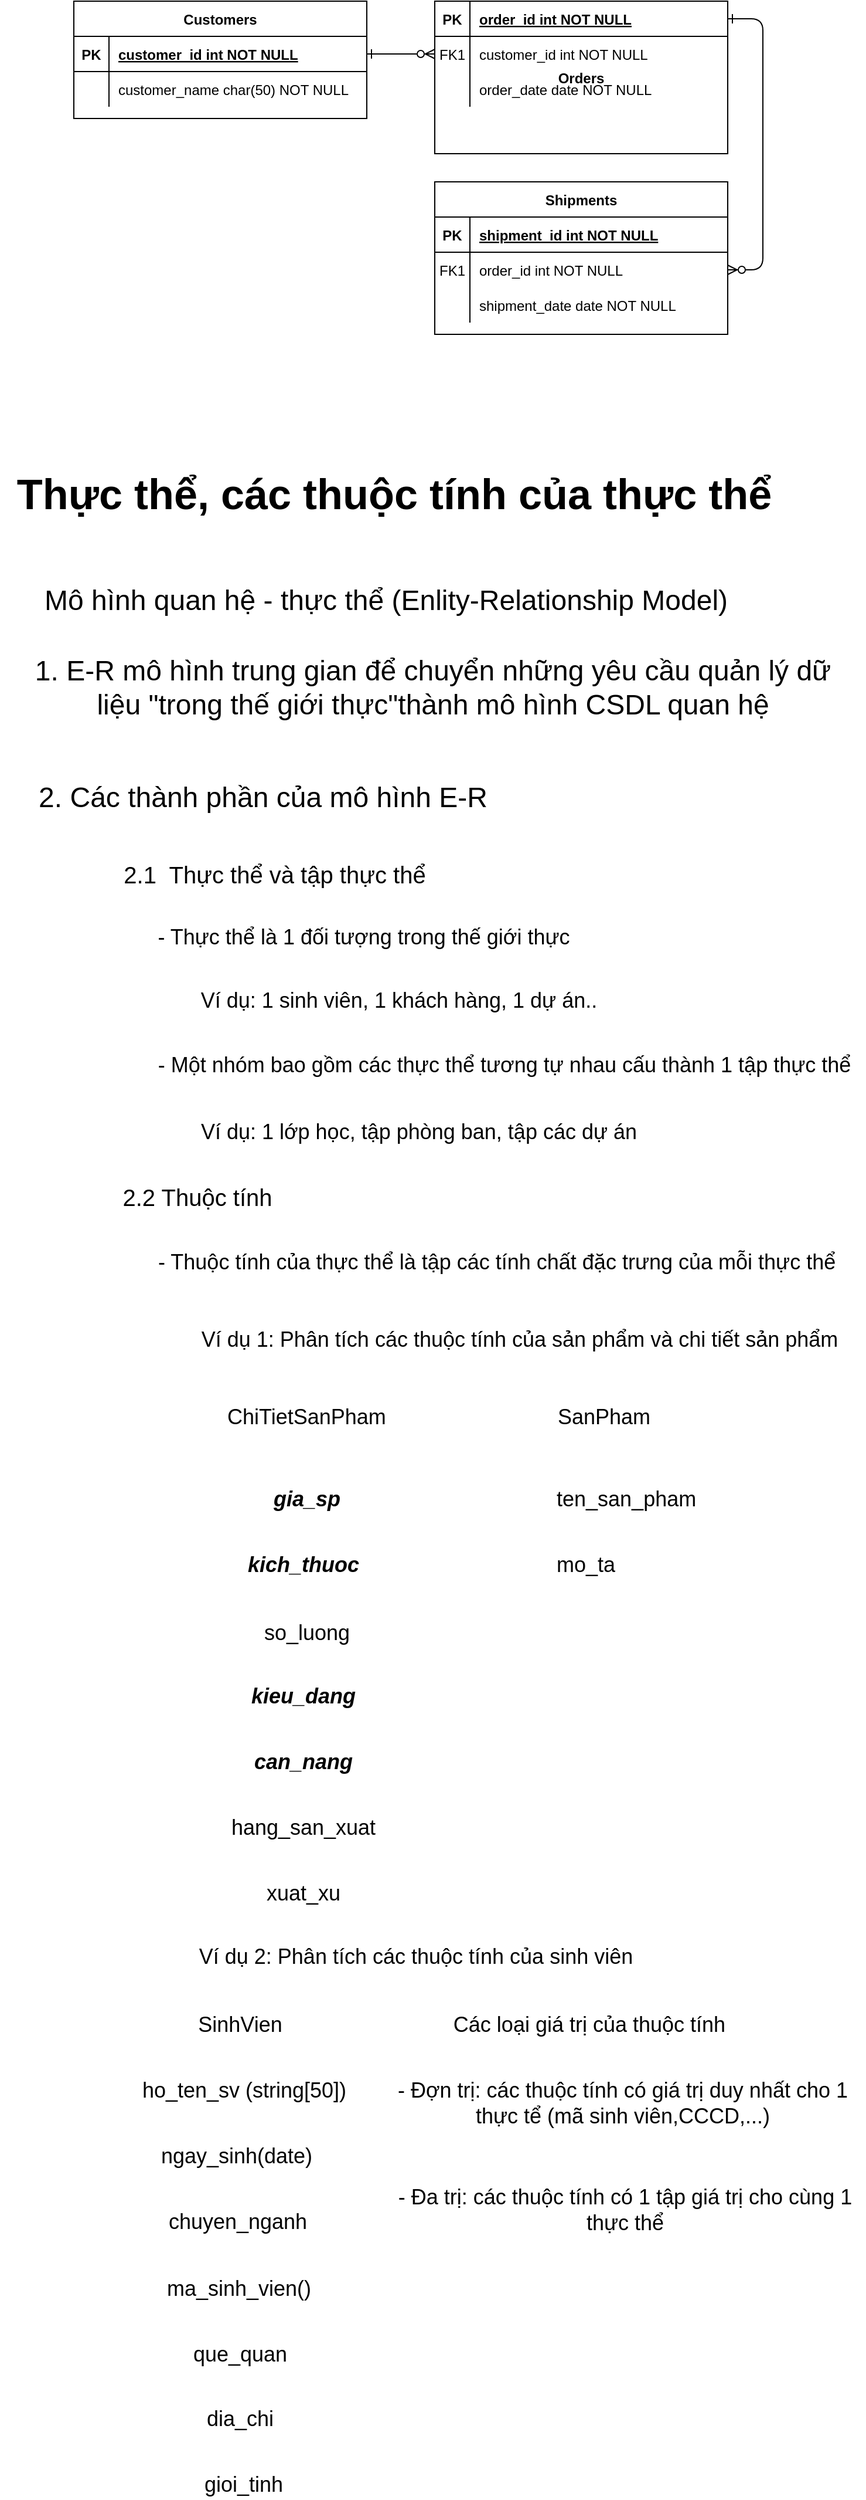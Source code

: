 <mxfile pages="4">
    <diagram id="-i0a1G3uP3xIRk7ZEchg" name="Buổi 1">
        <mxGraphModel dx="635" dy="717" grid="1" gridSize="10" guides="1" tooltips="1" connect="1" arrows="1" fold="1" page="1" pageScale="1" pageWidth="850" pageHeight="1100" math="0" shadow="0">
            <root>
                <mxCell id="0"/>
                <mxCell id="1" parent="0"/>
                <mxCell id="2" value="" style="edgeStyle=entityRelationEdgeStyle;endArrow=ERzeroToMany;startArrow=ERone;endFill=1;startFill=0;" parent="1" source="15" target="26" edge="1">
                    <mxGeometry width="100" height="100" relative="1" as="geometry">
                        <mxPoint x="340" y="720" as="sourcePoint"/>
                        <mxPoint x="440" y="620" as="targetPoint"/>
                    </mxGeometry>
                </mxCell>
                <mxCell id="3" value="" style="edgeStyle=entityRelationEdgeStyle;endArrow=ERzeroToMany;startArrow=ERone;endFill=1;startFill=0;" parent="1" source="23" target="8" edge="1">
                    <mxGeometry width="100" height="100" relative="1" as="geometry">
                        <mxPoint x="400" y="180" as="sourcePoint"/>
                        <mxPoint x="460" y="205" as="targetPoint"/>
                    </mxGeometry>
                </mxCell>
                <mxCell id="4" value="Shipments" style="shape=table;startSize=30;container=1;collapsible=1;childLayout=tableLayout;fixedRows=1;rowLines=0;fontStyle=1;align=center;resizeLast=1;" parent="1" vertex="1">
                    <mxGeometry x="406" y="154" width="250" height="130" as="geometry"/>
                </mxCell>
                <mxCell id="5" value="" style="shape=partialRectangle;collapsible=0;dropTarget=0;pointerEvents=0;fillColor=none;points=[[0,0.5],[1,0.5]];portConstraint=eastwest;top=0;left=0;right=0;bottom=1;" parent="4" vertex="1">
                    <mxGeometry y="30" width="250" height="30" as="geometry"/>
                </mxCell>
                <mxCell id="6" value="PK" style="shape=partialRectangle;overflow=hidden;connectable=0;fillColor=none;top=0;left=0;bottom=0;right=0;fontStyle=1;" parent="5" vertex="1">
                    <mxGeometry width="30" height="30" as="geometry">
                        <mxRectangle width="30" height="30" as="alternateBounds"/>
                    </mxGeometry>
                </mxCell>
                <mxCell id="7" value="shipment_id int NOT NULL " style="shape=partialRectangle;overflow=hidden;connectable=0;fillColor=none;top=0;left=0;bottom=0;right=0;align=left;spacingLeft=6;fontStyle=5;" parent="5" vertex="1">
                    <mxGeometry x="30" width="220" height="30" as="geometry">
                        <mxRectangle width="220" height="30" as="alternateBounds"/>
                    </mxGeometry>
                </mxCell>
                <mxCell id="8" value="" style="shape=partialRectangle;collapsible=0;dropTarget=0;pointerEvents=0;fillColor=none;points=[[0,0.5],[1,0.5]];portConstraint=eastwest;top=0;left=0;right=0;bottom=0;" parent="4" vertex="1">
                    <mxGeometry y="60" width="250" height="30" as="geometry"/>
                </mxCell>
                <mxCell id="9" value="FK1" style="shape=partialRectangle;overflow=hidden;connectable=0;fillColor=none;top=0;left=0;bottom=0;right=0;" parent="8" vertex="1">
                    <mxGeometry width="30" height="30" as="geometry">
                        <mxRectangle width="30" height="30" as="alternateBounds"/>
                    </mxGeometry>
                </mxCell>
                <mxCell id="10" value="order_id int NOT NULL" style="shape=partialRectangle;overflow=hidden;connectable=0;fillColor=none;top=0;left=0;bottom=0;right=0;align=left;spacingLeft=6;" parent="8" vertex="1">
                    <mxGeometry x="30" width="220" height="30" as="geometry">
                        <mxRectangle width="220" height="30" as="alternateBounds"/>
                    </mxGeometry>
                </mxCell>
                <mxCell id="11" value="" style="shape=partialRectangle;collapsible=0;dropTarget=0;pointerEvents=0;fillColor=none;points=[[0,0.5],[1,0.5]];portConstraint=eastwest;top=0;left=0;right=0;bottom=0;" parent="4" vertex="1">
                    <mxGeometry y="90" width="250" height="30" as="geometry"/>
                </mxCell>
                <mxCell id="12" value="" style="shape=partialRectangle;overflow=hidden;connectable=0;fillColor=none;top=0;left=0;bottom=0;right=0;" parent="11" vertex="1">
                    <mxGeometry width="30" height="30" as="geometry">
                        <mxRectangle width="30" height="30" as="alternateBounds"/>
                    </mxGeometry>
                </mxCell>
                <mxCell id="13" value="shipment_date date NOT NULL" style="shape=partialRectangle;overflow=hidden;connectable=0;fillColor=none;top=0;left=0;bottom=0;right=0;align=left;spacingLeft=6;" parent="11" vertex="1">
                    <mxGeometry x="30" width="220" height="30" as="geometry">
                        <mxRectangle width="220" height="30" as="alternateBounds"/>
                    </mxGeometry>
                </mxCell>
                <mxCell id="14" value="Customers" style="shape=table;startSize=30;container=1;collapsible=1;childLayout=tableLayout;fixedRows=1;rowLines=0;fontStyle=1;align=center;resizeLast=1;" parent="1" vertex="1">
                    <mxGeometry x="98" width="250" height="100" as="geometry"/>
                </mxCell>
                <mxCell id="15" value="" style="shape=partialRectangle;collapsible=0;dropTarget=0;pointerEvents=0;fillColor=none;points=[[0,0.5],[1,0.5]];portConstraint=eastwest;top=0;left=0;right=0;bottom=1;" parent="14" vertex="1">
                    <mxGeometry y="30" width="250" height="30" as="geometry"/>
                </mxCell>
                <mxCell id="16" value="PK" style="shape=partialRectangle;overflow=hidden;connectable=0;fillColor=none;top=0;left=0;bottom=0;right=0;fontStyle=1;" parent="15" vertex="1">
                    <mxGeometry width="30" height="30" as="geometry">
                        <mxRectangle width="30" height="30" as="alternateBounds"/>
                    </mxGeometry>
                </mxCell>
                <mxCell id="17" value="customer_id int NOT NULL " style="shape=partialRectangle;overflow=hidden;connectable=0;fillColor=none;top=0;left=0;bottom=0;right=0;align=left;spacingLeft=6;fontStyle=5;" parent="15" vertex="1">
                    <mxGeometry x="30" width="220" height="30" as="geometry">
                        <mxRectangle width="220" height="30" as="alternateBounds"/>
                    </mxGeometry>
                </mxCell>
                <mxCell id="18" value="" style="shape=partialRectangle;collapsible=0;dropTarget=0;pointerEvents=0;fillColor=none;points=[[0,0.5],[1,0.5]];portConstraint=eastwest;top=0;left=0;right=0;bottom=0;" parent="14" vertex="1">
                    <mxGeometry y="60" width="250" height="30" as="geometry"/>
                </mxCell>
                <mxCell id="19" value="" style="shape=partialRectangle;overflow=hidden;connectable=0;fillColor=none;top=0;left=0;bottom=0;right=0;" parent="18" vertex="1">
                    <mxGeometry width="30" height="30" as="geometry">
                        <mxRectangle width="30" height="30" as="alternateBounds"/>
                    </mxGeometry>
                </mxCell>
                <mxCell id="20" value="customer_name char(50) NOT NULL" style="shape=partialRectangle;overflow=hidden;connectable=0;fillColor=none;top=0;left=0;bottom=0;right=0;align=left;spacingLeft=6;" parent="18" vertex="1">
                    <mxGeometry x="30" width="220" height="30" as="geometry">
                        <mxRectangle width="220" height="30" as="alternateBounds"/>
                    </mxGeometry>
                </mxCell>
                <mxCell id="21" value="&lt;font style=&quot;font-size: 36px;&quot;&gt;&lt;b&gt;Thực thể, các thuộc tính của thực thể&lt;/b&gt;&lt;/font&gt;" style="text;html=1;align=center;verticalAlign=middle;resizable=0;points=[];autosize=1;strokeColor=none;fillColor=none;" parent="1" vertex="1">
                    <mxGeometry x="35" y="392" width="672" height="56" as="geometry"/>
                </mxCell>
                <mxCell id="22" value="Orders" style="shape=table;startSize=0;container=1;collapsible=1;childLayout=tableLayout;fixedRows=1;rowLines=0;fontStyle=1;align=center;resizeLast=1;" parent="1" vertex="1">
                    <mxGeometry x="406" width="250" height="130" as="geometry"/>
                </mxCell>
                <mxCell id="23" value="" style="shape=partialRectangle;collapsible=0;dropTarget=0;pointerEvents=0;fillColor=none;points=[[0,0.5],[1,0.5]];portConstraint=eastwest;top=0;left=0;right=0;bottom=1;" parent="22" vertex="1">
                    <mxGeometry width="250" height="30" as="geometry"/>
                </mxCell>
                <mxCell id="24" value="PK" style="shape=partialRectangle;overflow=hidden;connectable=0;fillColor=none;top=0;left=0;bottom=0;right=0;fontStyle=1;" parent="23" vertex="1">
                    <mxGeometry width="30" height="30" as="geometry">
                        <mxRectangle width="30" height="30" as="alternateBounds"/>
                    </mxGeometry>
                </mxCell>
                <mxCell id="25" value="order_id int NOT NULL " style="shape=partialRectangle;overflow=hidden;connectable=0;fillColor=none;top=0;left=0;bottom=0;right=0;align=left;spacingLeft=6;fontStyle=5;" parent="23" vertex="1">
                    <mxGeometry x="30" width="220" height="30" as="geometry">
                        <mxRectangle width="220" height="30" as="alternateBounds"/>
                    </mxGeometry>
                </mxCell>
                <mxCell id="26" value="" style="shape=partialRectangle;collapsible=0;dropTarget=0;pointerEvents=0;fillColor=none;points=[[0,0.5],[1,0.5]];portConstraint=eastwest;top=0;left=0;right=0;bottom=0;" parent="22" vertex="1">
                    <mxGeometry y="30" width="250" height="30" as="geometry"/>
                </mxCell>
                <mxCell id="27" value="FK1" style="shape=partialRectangle;overflow=hidden;connectable=0;fillColor=none;top=0;left=0;bottom=0;right=0;" parent="26" vertex="1">
                    <mxGeometry width="30" height="30" as="geometry">
                        <mxRectangle width="30" height="30" as="alternateBounds"/>
                    </mxGeometry>
                </mxCell>
                <mxCell id="28" value="customer_id int NOT NULL" style="shape=partialRectangle;overflow=hidden;connectable=0;fillColor=none;top=0;left=0;bottom=0;right=0;align=left;spacingLeft=6;" parent="26" vertex="1">
                    <mxGeometry x="30" width="220" height="30" as="geometry">
                        <mxRectangle width="220" height="30" as="alternateBounds"/>
                    </mxGeometry>
                </mxCell>
                <mxCell id="29" value="" style="shape=partialRectangle;collapsible=0;dropTarget=0;pointerEvents=0;fillColor=none;points=[[0,0.5],[1,0.5]];portConstraint=eastwest;top=0;left=0;right=0;bottom=0;" parent="22" vertex="1">
                    <mxGeometry y="60" width="250" height="30" as="geometry"/>
                </mxCell>
                <mxCell id="30" value="" style="shape=partialRectangle;overflow=hidden;connectable=0;fillColor=none;top=0;left=0;bottom=0;right=0;" parent="29" vertex="1">
                    <mxGeometry width="30" height="30" as="geometry">
                        <mxRectangle width="30" height="30" as="alternateBounds"/>
                    </mxGeometry>
                </mxCell>
                <mxCell id="31" value="order_date date NOT NULL" style="shape=partialRectangle;overflow=hidden;connectable=0;fillColor=none;top=0;left=0;bottom=0;right=0;align=left;spacingLeft=6;" parent="29" vertex="1">
                    <mxGeometry x="30" width="220" height="30" as="geometry">
                        <mxRectangle width="220" height="30" as="alternateBounds"/>
                    </mxGeometry>
                </mxCell>
                <mxCell id="32" value="&lt;font style=&quot;font-size: 24px;&quot;&gt;Mô hình quan hệ - thực thể (Enlity-Relationship Model)&lt;/font&gt;" style="text;html=1;align=center;verticalAlign=middle;resizable=0;points=[];autosize=1;strokeColor=none;fillColor=none;" parent="1" vertex="1">
                    <mxGeometry x="56" y="490" width="616" height="42" as="geometry"/>
                </mxCell>
                <mxCell id="33" value="&lt;font style=&quot;font-size: 24px;&quot;&gt;1. E-R mô hình trung gian để chuyển những yêu cầu quản lý dữ &lt;br&gt;liệu &quot;trong thế giới thực&quot;thành mô hình CSDL quan hệ&lt;/font&gt;" style="text;html=1;align=center;verticalAlign=middle;resizable=0;points=[];autosize=1;strokeColor=none;fillColor=none;" parent="1" vertex="1">
                    <mxGeometry x="47" y="550" width="714" height="70" as="geometry"/>
                </mxCell>
                <mxCell id="34" value="&lt;span style=&quot;font-size: 24px;&quot;&gt;2. Các thành phần của mô hình E-R&lt;/span&gt;" style="text;html=1;align=center;verticalAlign=middle;resizable=0;points=[];autosize=1;strokeColor=none;fillColor=none;" parent="1" vertex="1">
                    <mxGeometry x="56" y="658" width="406" height="42" as="geometry"/>
                </mxCell>
                <mxCell id="35" value="&lt;font style=&quot;font-size: 20px;&quot;&gt;2.1&amp;nbsp; Thực thể và tập thực thể&lt;/font&gt;" style="text;html=1;align=center;verticalAlign=middle;resizable=0;points=[];autosize=1;strokeColor=none;fillColor=none;" parent="1" vertex="1">
                    <mxGeometry x="122" y="723" width="294" height="42" as="geometry"/>
                </mxCell>
                <mxCell id="36" value="&lt;font style=&quot;font-size: 18px;&quot;&gt;- Thực thể là 1 đối tượng trong thế giới thực&amp;nbsp;&amp;nbsp;&lt;/font&gt;" style="text;html=1;align=center;verticalAlign=middle;resizable=0;points=[];autosize=1;strokeColor=none;fillColor=none;" parent="1" vertex="1">
                    <mxGeometry x="154" y="777" width="392" height="42" as="geometry"/>
                </mxCell>
                <mxCell id="37" value="&lt;span style=&quot;font-size: 18px;&quot;&gt;- Một nhóm bao gồm các thực thể tương tự nhau cấu thành 1 tập thực thể&lt;/span&gt;" style="text;html=1;align=center;verticalAlign=middle;resizable=0;points=[];autosize=1;strokeColor=none;fillColor=none;" parent="1" vertex="1">
                    <mxGeometry x="157" y="886" width="616" height="42" as="geometry"/>
                </mxCell>
                <mxCell id="38" value="&lt;font style=&quot;font-size: 18px;&quot;&gt;Ví dụ: 1 sinh viên, 1 khách hàng, 1 dự án..&lt;/font&gt;" style="text;html=1;align=center;verticalAlign=middle;resizable=0;points=[];autosize=1;strokeColor=none;fillColor=none;" parent="1" vertex="1">
                    <mxGeometry x="193" y="831" width="364" height="42" as="geometry"/>
                </mxCell>
                <mxCell id="39" value="&lt;font style=&quot;font-size: 18px;&quot;&gt;Ví dụ: 1 lớp học, tập phòng ban, tập các dự án&lt;/font&gt;" style="text;html=1;align=center;verticalAlign=middle;resizable=0;points=[];autosize=1;strokeColor=none;fillColor=none;" parent="1" vertex="1">
                    <mxGeometry x="189" y="943" width="406" height="42" as="geometry"/>
                </mxCell>
                <mxCell id="40" value="&lt;font style=&quot;font-size: 20px;&quot;&gt;2.2 Thuộc tính&lt;/font&gt;" style="text;html=1;align=center;verticalAlign=middle;resizable=0;points=[];autosize=1;strokeColor=none;fillColor=none;" parent="1" vertex="1">
                    <mxGeometry x="126" y="998" width="154" height="42" as="geometry"/>
                </mxCell>
                <mxCell id="41" value="&lt;span style=&quot;font-family: Helvetica; font-size: 18px; font-style: normal; font-variant-ligatures: normal; font-variant-caps: normal; font-weight: 400; letter-spacing: normal; orphans: 2; text-align: center; text-indent: 0px; text-transform: none; widows: 2; word-spacing: 0px; -webkit-text-stroke-width: 0px; text-decoration-thickness: initial; text-decoration-style: initial; text-decoration-color: initial; float: none; display: inline !important; background-color: rgb(255, 255, 255);&quot;&gt;- Thuộc tính của thực thể là tập các tính chất đặc trưng của mỗi thực thể&lt;/span&gt;" style="text;whiteSpace=wrap;html=1;" parent="1" vertex="1">
                    <mxGeometry x="168" y="1058" width="602" height="42" as="geometry"/>
                </mxCell>
                <mxCell id="42" value="&lt;font style=&quot;font-size: 18px;&quot;&gt;Ví dụ 1: Phân tích các thuộc tính của sản phẩm và chi tiết sản phẩm&lt;/font&gt;" style="text;html=1;align=center;verticalAlign=middle;resizable=0;points=[];autosize=1;strokeColor=none;fillColor=none;" parent="1" vertex="1">
                    <mxGeometry x="191" y="1120" width="574" height="42" as="geometry"/>
                </mxCell>
                <mxCell id="43" value="&lt;div style=&quot;text-align: center;&quot;&gt;&lt;span style=&quot;background-color: initial; font-size: 18px;&quot;&gt;ChiTietSanPham&lt;/span&gt;&lt;/div&gt;" style="text;whiteSpace=wrap;html=1;" parent="1" vertex="1">
                    <mxGeometry x="227" y="1190" width="140" height="42" as="geometry"/>
                </mxCell>
                <mxCell id="44" value="&lt;div style=&quot;text-align: center;&quot;&gt;&lt;span style=&quot;background-color: initial; font-size: 18px;&quot;&gt;SanPham&lt;/span&gt;&lt;/div&gt;" style="text;whiteSpace=wrap;html=1;" parent="1" vertex="1">
                    <mxGeometry x="509" y="1190" width="140" height="42" as="geometry"/>
                </mxCell>
                <mxCell id="45" value="&lt;div style=&quot;&quot;&gt;&lt;span style=&quot;background-color: initial; font-size: 18px;&quot;&gt;gia_sp&lt;/span&gt;&lt;/div&gt;" style="text;whiteSpace=wrap;html=1;fontStyle=3;align=center;" parent="1" vertex="1">
                    <mxGeometry x="227" y="1260" width="140" height="42" as="geometry"/>
                </mxCell>
                <mxCell id="46" value="&lt;div style=&quot;text-align: center;&quot;&gt;&lt;span style=&quot;background-color: initial; font-size: 18px;&quot;&gt;ten_san_pham&lt;/span&gt;&lt;/div&gt;" style="text;whiteSpace=wrap;html=1;" parent="1" vertex="1">
                    <mxGeometry x="508" y="1260" width="140" height="42" as="geometry"/>
                </mxCell>
                <mxCell id="47" value="&lt;div style=&quot;&quot;&gt;&lt;span style=&quot;background-color: initial; font-size: 18px;&quot;&gt;kich_thuoc&lt;/span&gt;&lt;/div&gt;" style="text;whiteSpace=wrap;html=1;fontStyle=3;align=center;" parent="1" vertex="1">
                    <mxGeometry x="224" y="1316" width="140" height="42" as="geometry"/>
                </mxCell>
                <mxCell id="48" value="&lt;div style=&quot;text-align: center;&quot;&gt;&lt;span style=&quot;background-color: initial; font-size: 18px;&quot;&gt;mo_ta&lt;/span&gt;&lt;/div&gt;" style="text;whiteSpace=wrap;html=1;" parent="1" vertex="1">
                    <mxGeometry x="508" y="1316" width="140" height="42" as="geometry"/>
                </mxCell>
                <mxCell id="49" value="&lt;div style=&quot;&quot;&gt;&lt;span style=&quot;background-color: initial; font-size: 18px;&quot;&gt;so_luong&lt;/span&gt;&lt;/div&gt;" style="text;whiteSpace=wrap;html=1;align=center;" parent="1" vertex="1">
                    <mxGeometry x="227" y="1374" width="140" height="42" as="geometry"/>
                </mxCell>
                <mxCell id="50" value="&lt;div style=&quot;&quot;&gt;&lt;span style=&quot;background-color: initial; font-size: 18px;&quot;&gt;kieu_dang&lt;/span&gt;&lt;/div&gt;" style="text;whiteSpace=wrap;html=1;fontStyle=3;align=center;" parent="1" vertex="1">
                    <mxGeometry x="224" y="1428" width="140" height="42" as="geometry"/>
                </mxCell>
                <mxCell id="51" value="&lt;div style=&quot;&quot;&gt;&lt;span style=&quot;background-color: initial; font-size: 18px;&quot;&gt;can_nang&lt;/span&gt;&lt;/div&gt;" style="text;whiteSpace=wrap;html=1;fontStyle=3;align=center;" parent="1" vertex="1">
                    <mxGeometry x="224" y="1484" width="140" height="42" as="geometry"/>
                </mxCell>
                <mxCell id="52" value="&lt;div style=&quot;&quot;&gt;&lt;span style=&quot;background-color: initial; font-size: 18px;&quot;&gt;hang_san_xuat&lt;/span&gt;&lt;/div&gt;" style="text;whiteSpace=wrap;html=1;align=center;" parent="1" vertex="1">
                    <mxGeometry x="224" y="1540" width="140" height="42" as="geometry"/>
                </mxCell>
                <mxCell id="53" value="&lt;div style=&quot;&quot;&gt;&lt;span style=&quot;background-color: initial; font-size: 18px;&quot;&gt;xuat_xu&lt;/span&gt;&lt;/div&gt;" style="text;whiteSpace=wrap;html=1;align=center;" parent="1" vertex="1">
                    <mxGeometry x="224" y="1596" width="140" height="42" as="geometry"/>
                </mxCell>
                <mxCell id="54" value="&lt;span style=&quot;font-family: Helvetica; font-size: 18px; font-style: normal; font-variant-ligatures: normal; font-variant-caps: normal; font-weight: 400; letter-spacing: normal; orphans: 2; text-indent: 0px; text-transform: none; widows: 2; word-spacing: 0px; -webkit-text-stroke-width: 0px; text-decoration-thickness: initial; text-decoration-style: initial; text-decoration-color: initial; float: none; display: inline !important; background-color: rgb(255, 255, 255);&quot;&gt;Ví dụ 2: Phân tích các thuộc tính của sinh viên&lt;/span&gt;" style="text;whiteSpace=wrap;html=1;align=center;" parent="1" vertex="1">
                    <mxGeometry x="72" y="1650" width="636" height="30" as="geometry"/>
                </mxCell>
                <mxCell id="55" value="&lt;div style=&quot;&quot;&gt;&lt;span style=&quot;background-color: initial; font-size: 18px;&quot;&gt;SinhVien&lt;/span&gt;&lt;/div&gt;" style="text;whiteSpace=wrap;html=1;align=center;" parent="1" vertex="1">
                    <mxGeometry x="198" y="1708" width="84" height="28" as="geometry"/>
                </mxCell>
                <mxCell id="56" value="&lt;div style=&quot;font-size: 18px;&quot;&gt;ho_ten_sv (string[50])&lt;/div&gt;&lt;div style=&quot;font-size: 18px;&quot;&gt;&lt;br&gt;&lt;/div&gt;" style="text;whiteSpace=wrap;html=1;align=center;" parent="1" vertex="1">
                    <mxGeometry x="144.5" y="1764" width="197" height="28" as="geometry"/>
                </mxCell>
                <mxCell id="57" value="&lt;div style=&quot;font-size: 18px;&quot;&gt;ngay_sinh(date)&lt;/div&gt;" style="text;whiteSpace=wrap;html=1;align=center;" parent="1" vertex="1">
                    <mxGeometry x="195" y="1820" width="84" height="28" as="geometry"/>
                </mxCell>
                <mxCell id="58" value="&lt;div style=&quot;font-size: 18px;&quot;&gt;chuyen_nganh&lt;/div&gt;" style="text;whiteSpace=wrap;html=1;align=center;" parent="1" vertex="1">
                    <mxGeometry x="197" y="1876" width="82" height="28" as="geometry"/>
                </mxCell>
                <mxCell id="59" value="&lt;div style=&quot;font-size: 18px;&quot;&gt;ma_sinh_vien()&lt;/div&gt;" style="text;whiteSpace=wrap;html=1;align=center;" parent="1" vertex="1">
                    <mxGeometry x="197" y="1933" width="84" height="28" as="geometry"/>
                </mxCell>
                <mxCell id="60" value="&lt;div style=&quot;font-size: 18px;&quot;&gt;que_quan&lt;/div&gt;" style="text;whiteSpace=wrap;html=1;align=center;" parent="1" vertex="1">
                    <mxGeometry x="198" y="1989" width="84" height="28" as="geometry"/>
                </mxCell>
                <mxCell id="61" value="&lt;div style=&quot;font-size: 18px;&quot;&gt;dia_chi&lt;/div&gt;" style="text;whiteSpace=wrap;html=1;align=center;" parent="1" vertex="1">
                    <mxGeometry x="198" y="2044" width="84" height="28" as="geometry"/>
                </mxCell>
                <mxCell id="62" value="&lt;div style=&quot;font-size: 18px;&quot;&gt;gioi_tinh&lt;/div&gt;" style="text;whiteSpace=wrap;html=1;align=center;" parent="1" vertex="1">
                    <mxGeometry x="201" y="2100" width="84" height="28" as="geometry"/>
                </mxCell>
                <mxCell id="63" value="&lt;div style=&quot;&quot;&gt;&lt;span style=&quot;background-color: initial; font-size: 18px;&quot;&gt;Các loại giá trị của thuộc tính&lt;/span&gt;&lt;/div&gt;" style="text;whiteSpace=wrap;html=1;align=center;" parent="1" vertex="1">
                    <mxGeometry x="419" y="1708" width="238" height="28" as="geometry"/>
                </mxCell>
                <mxCell id="64" value="&lt;div style=&quot;&quot;&gt;&lt;span style=&quot;background-color: initial; font-size: 18px;&quot;&gt;- Đợn trị: các thuộc tính có giá trị duy nhất cho 1 thực tể (mã sinh viên,CCCD,...)&lt;/span&gt;&lt;/div&gt;" style="text;whiteSpace=wrap;html=1;align=center;" parent="1" vertex="1">
                    <mxGeometry x="368" y="1764" width="397" height="70" as="geometry"/>
                </mxCell>
                <mxCell id="65" value="&lt;div style=&quot;&quot;&gt;&lt;span style=&quot;background-color: initial; font-size: 18px;&quot;&gt;- Đa trị: các thuộc tính có 1 tập giá trị cho cùng 1 thực thể&lt;/span&gt;&lt;/div&gt;" style="text;whiteSpace=wrap;html=1;align=center;" parent="1" vertex="1">
                    <mxGeometry x="370" y="1855" width="397" height="49" as="geometry"/>
                </mxCell>
            </root>
        </mxGraphModel>
    </diagram>
    <diagram id="Q6Pnylw1a0goR6wDchS6" name="Buổi 2">
        <mxGraphModel dx="413" dy="466" grid="1" gridSize="10" guides="1" tooltips="1" connect="1" arrows="1" fold="1" page="1" pageScale="1" pageWidth="850" pageHeight="1100" math="0" shadow="0">
            <root>
                <mxCell id="0"/>
                <mxCell id="1" parent="0"/>
                <mxCell id="j0CbWDH6RCKpCwbWECS4-1" value="&lt;font style=&quot;font-size: 36px;&quot;&gt;&lt;span&gt;&lt;i&gt;Từ khóa&lt;/i&gt;&lt;/span&gt;&lt;/font&gt;" style="text;html=1;align=center;verticalAlign=middle;resizable=0;points=[];autosize=1;strokeColor=none;fillColor=none;fontStyle=1" parent="1" vertex="1">
                    <mxGeometry x="45" y="30" width="170" height="60" as="geometry"/>
                </mxCell>
                <mxCell id="j0CbWDH6RCKpCwbWECS4-2" value="&lt;font style=&quot;font-size: 30px;&quot;&gt;&lt;b&gt;&lt;u&gt;PK: Primary Key: khóa chính (duy nhất)&lt;/u&gt;&lt;/b&gt;&lt;/font&gt;" style="text;html=1;align=center;verticalAlign=middle;resizable=0;points=[];autosize=1;strokeColor=none;fillColor=none;" parent="1" vertex="1">
                    <mxGeometry x="28" y="110" width="590" height="50" as="geometry"/>
                </mxCell>
                <mxCell id="j0CbWDH6RCKpCwbWECS4-3" value="&lt;font style=&quot;font-size: 30px;&quot;&gt;&lt;u&gt;&lt;b&gt;FK&lt;/b&gt; &lt;/u&gt;(Foreign key): khóa ngoại&lt;/font&gt;" style="text;html=1;align=center;verticalAlign=middle;resizable=0;points=[];autosize=1;strokeColor=none;fillColor=none;" parent="1" vertex="1">
                    <mxGeometry x="28" y="270" width="410" height="50" as="geometry"/>
                </mxCell>
                <mxCell id="j0CbWDH6RCKpCwbWECS4-4" value="&lt;font style=&quot;font-size: 36px;&quot;&gt;&lt;b&gt;&lt;i&gt;Ký hiệu&lt;/i&gt;&lt;/b&gt;&lt;/font&gt;" style="text;html=1;align=center;verticalAlign=middle;resizable=0;points=[];autosize=1;strokeColor=none;fillColor=none;" parent="1" vertex="1">
                    <mxGeometry x="45" y="340" width="150" height="60" as="geometry"/>
                </mxCell>
                <mxCell id="j0CbWDH6RCKpCwbWECS4-5" value="&lt;font style=&quot;font-size: 24px;&quot;&gt;(Thuộc tính khóa): là 1 thuộc tính của thực thể hoặc tập thực thể mà giá trị &lt;br&gt;của nó cho phép phân biệt với các thực thể với nhau&lt;/font&gt;" style="text;html=1;align=center;verticalAlign=middle;resizable=0;points=[];autosize=1;strokeColor=none;fillColor=none;fontSize=30;" parent="1" vertex="1">
                    <mxGeometry x="25" y="170" width="810" height="90" as="geometry"/>
                </mxCell>
                <mxCell id="j0CbWDH6RCKpCwbWECS4-6" value="&lt;font style=&quot;font-size: 20px;&quot;&gt;Ví dụ 1: Xây dựng mối quan hệ giữa Nhân viên và Phòng Ban&lt;/font&gt;" style="text;html=1;align=center;verticalAlign=middle;resizable=0;points=[];autosize=1;strokeColor=none;fillColor=none;" parent="1" vertex="1">
                    <mxGeometry x="385" y="570" width="570" height="40" as="geometry"/>
                </mxCell>
                <mxCell id="j0CbWDH6RCKpCwbWECS4-7" value="Entity" style="whiteSpace=wrap;html=1;align=center;" parent="1" vertex="1">
                    <mxGeometry x="70" y="440" width="100" height="40" as="geometry"/>
                </mxCell>
                <mxCell id="j0CbWDH6RCKpCwbWECS4-8" value="Entity" style="shape=ext;margin=3;double=1;whiteSpace=wrap;html=1;align=center;" parent="1" vertex="1">
                    <mxGeometry x="70" y="520" width="100" height="40" as="geometry"/>
                </mxCell>
                <mxCell id="j0CbWDH6RCKpCwbWECS4-9" value="Attribute" style="ellipse;whiteSpace=wrap;html=1;align=center;" parent="1" vertex="1">
                    <mxGeometry x="72" y="600" width="100" height="40" as="geometry"/>
                </mxCell>
                <mxCell id="j0CbWDH6RCKpCwbWECS4-10" value="Attribute" style="ellipse;shape=doubleEllipse;margin=3;whiteSpace=wrap;html=1;align=center;" parent="1" vertex="1">
                    <mxGeometry x="72" y="679" width="100" height="40" as="geometry"/>
                </mxCell>
                <mxCell id="j0CbWDH6RCKpCwbWECS4-11" value="Attribute" style="ellipse;whiteSpace=wrap;html=1;align=center;dashed=1;" parent="1" vertex="1">
                    <mxGeometry x="70" y="760" width="100" height="40" as="geometry"/>
                </mxCell>
                <mxCell id="j0CbWDH6RCKpCwbWECS4-12" value="&lt;span style=&quot;border-bottom: 1px dotted&quot;&gt;Attribute&lt;/span&gt;" style="ellipse;whiteSpace=wrap;html=1;align=center;" parent="1" vertex="1">
                    <mxGeometry x="70" y="840" width="100" height="40" as="geometry"/>
                </mxCell>
                <mxCell id="j0CbWDH6RCKpCwbWECS4-13" value="Relationship" style="shape=rhombus;perimeter=rhombusPerimeter;whiteSpace=wrap;html=1;align=center;" parent="1" vertex="1">
                    <mxGeometry x="320" y="440" width="120" height="60" as="geometry"/>
                </mxCell>
                <mxCell id="j0CbWDH6RCKpCwbWECS4-14" value="Nhân Viên" style="whiteSpace=wrap;html=1;align=center;" parent="1" vertex="1">
                    <mxGeometry x="498" y="760" width="100" height="40" as="geometry"/>
                </mxCell>
                <mxCell id="j0CbWDH6RCKpCwbWECS4-15" value="&lt;u&gt;&lt;b&gt;MaNV&lt;/b&gt;&lt;/u&gt;" style="ellipse;whiteSpace=wrap;html=1;align=center;" parent="1" vertex="1">
                    <mxGeometry x="398" y="640" width="100" height="40" as="geometry"/>
                </mxCell>
                <mxCell id="j0CbWDH6RCKpCwbWECS4-16" value="Hoten" style="ellipse;whiteSpace=wrap;html=1;align=center;" parent="1" vertex="1">
                    <mxGeometry x="515" y="640" width="100" height="40" as="geometry"/>
                </mxCell>
                <mxCell id="j0CbWDH6RCKpCwbWECS4-17" value="NgaySinh" style="ellipse;whiteSpace=wrap;html=1;align=center;" parent="1" vertex="1">
                    <mxGeometry x="320" y="720" width="100" height="40" as="geometry"/>
                </mxCell>
                <mxCell id="j0CbWDH6RCKpCwbWECS4-18" value="Luong" style="ellipse;whiteSpace=wrap;html=1;align=center;" parent="1" vertex="1">
                    <mxGeometry x="320" y="800" width="100" height="40" as="geometry"/>
                </mxCell>
                <mxCell id="j0CbWDH6RCKpCwbWECS4-19" value="DiaChi" style="ellipse;whiteSpace=wrap;html=1;align=center;" parent="1" vertex="1">
                    <mxGeometry x="415" y="880" width="100" height="40" as="geometry"/>
                </mxCell>
                <mxCell id="j0CbWDH6RCKpCwbWECS4-20" value="ChucVu" style="ellipse;whiteSpace=wrap;html=1;align=center;" parent="1" vertex="1">
                    <mxGeometry x="575" y="880" width="100" height="40" as="geometry"/>
                </mxCell>
                <mxCell id="j0CbWDH6RCKpCwbWECS4-21" value="KingNghiem" style="ellipse;whiteSpace=wrap;html=1;align=center;" parent="1" vertex="1">
                    <mxGeometry x="643" y="680" width="100" height="40" as="geometry"/>
                </mxCell>
                <mxCell id="j0CbWDH6RCKpCwbWECS4-22" value="" style="endArrow=none;html=1;rounded=0;entryX=0;entryY=0.5;entryDx=0;entryDy=0;" parent="1" source="j0CbWDH6RCKpCwbWECS4-17" target="j0CbWDH6RCKpCwbWECS4-14" edge="1">
                    <mxGeometry width="50" height="50" relative="1" as="geometry">
                        <mxPoint x="455" y="790" as="sourcePoint"/>
                        <mxPoint x="525.711" y="740" as="targetPoint"/>
                    </mxGeometry>
                </mxCell>
                <mxCell id="j0CbWDH6RCKpCwbWECS4-23" value="" style="endArrow=none;html=1;rounded=0;exitX=0.5;exitY=0;exitDx=0;exitDy=0;" parent="1" source="j0CbWDH6RCKpCwbWECS4-18" edge="1">
                    <mxGeometry width="50" height="50" relative="1" as="geometry">
                        <mxPoint x="449" y="765" as="sourcePoint"/>
                        <mxPoint x="500" y="780" as="targetPoint"/>
                    </mxGeometry>
                </mxCell>
                <mxCell id="j0CbWDH6RCKpCwbWECS4-24" value="" style="endArrow=none;html=1;rounded=0;entryX=0.5;entryY=1;entryDx=0;entryDy=0;exitX=0.5;exitY=0;exitDx=0;exitDy=0;" parent="1" source="j0CbWDH6RCKpCwbWECS4-19" target="j0CbWDH6RCKpCwbWECS4-14" edge="1">
                    <mxGeometry width="50" height="50" relative="1" as="geometry">
                        <mxPoint x="480" y="839" as="sourcePoint"/>
                        <mxPoint x="538" y="838.75" as="targetPoint"/>
                    </mxGeometry>
                </mxCell>
                <mxCell id="j0CbWDH6RCKpCwbWECS4-25" value="" style="endArrow=none;html=1;rounded=0;exitX=0.5;exitY=1;exitDx=0;exitDy=0;entryX=0.5;entryY=0;entryDx=0;entryDy=0;" parent="1" source="j0CbWDH6RCKpCwbWECS4-14" target="j0CbWDH6RCKpCwbWECS4-20" edge="1">
                    <mxGeometry width="50" height="50" relative="1" as="geometry">
                        <mxPoint x="538" y="830" as="sourcePoint"/>
                        <mxPoint x="633" y="830" as="targetPoint"/>
                    </mxGeometry>
                </mxCell>
                <mxCell id="j0CbWDH6RCKpCwbWECS4-26" value="" style="endArrow=none;html=1;rounded=0;entryX=0;entryY=0.5;entryDx=0;entryDy=0;" parent="1" target="j0CbWDH6RCKpCwbWECS4-21" edge="1">
                    <mxGeometry width="50" height="50" relative="1" as="geometry">
                        <mxPoint x="545" y="760" as="sourcePoint"/>
                        <mxPoint x="640" y="758.75" as="targetPoint"/>
                    </mxGeometry>
                </mxCell>
                <mxCell id="j0CbWDH6RCKpCwbWECS4-27" value="" style="endArrow=none;html=1;rounded=0;entryX=0.5;entryY=1;entryDx=0;entryDy=0;" parent="1" target="j0CbWDH6RCKpCwbWECS4-16" edge="1">
                    <mxGeometry width="50" height="50" relative="1" as="geometry">
                        <mxPoint x="545" y="760" as="sourcePoint"/>
                        <mxPoint x="603" y="720.0" as="targetPoint"/>
                    </mxGeometry>
                </mxCell>
                <mxCell id="j0CbWDH6RCKpCwbWECS4-28" value="" style="endArrow=none;html=1;rounded=0;exitX=0.5;exitY=1;exitDx=0;exitDy=0;entryX=0.5;entryY=0;entryDx=0;entryDy=0;" parent="1" source="j0CbWDH6RCKpCwbWECS4-15" target="j0CbWDH6RCKpCwbWECS4-14" edge="1">
                    <mxGeometry width="50" height="50" relative="1" as="geometry">
                        <mxPoint x="470" y="739.37" as="sourcePoint"/>
                        <mxPoint x="565" y="739.37" as="targetPoint"/>
                    </mxGeometry>
                </mxCell>
                <mxCell id="j0CbWDH6RCKpCwbWECS4-29" value="Phòng Ban" style="whiteSpace=wrap;html=1;align=center;" parent="1" vertex="1">
                    <mxGeometry x="925" y="760" width="100" height="40" as="geometry"/>
                </mxCell>
                <mxCell id="j0CbWDH6RCKpCwbWECS4-30" value="&lt;u&gt;&lt;b&gt;MaPhong&lt;/b&gt;&lt;/u&gt;" style="ellipse;whiteSpace=wrap;html=1;align=center;" parent="1" vertex="1">
                    <mxGeometry x="825" y="640" width="100" height="40" as="geometry"/>
                </mxCell>
                <mxCell id="j0CbWDH6RCKpCwbWECS4-31" value="TenPhongBan" style="ellipse;whiteSpace=wrap;html=1;align=center;" parent="1" vertex="1">
                    <mxGeometry x="950" y="640" width="100" height="40" as="geometry"/>
                </mxCell>
                <mxCell id="j0CbWDH6RCKpCwbWECS4-32" value="" style="endArrow=none;html=1;rounded=0;entryX=0.5;entryY=1;entryDx=0;entryDy=0;exitX=0.5;exitY=0;exitDx=0;exitDy=0;" parent="1" source="j0CbWDH6RCKpCwbWECS4-29" target="j0CbWDH6RCKpCwbWECS4-31" edge="1">
                    <mxGeometry width="50" height="50" relative="1" as="geometry">
                        <mxPoint x="972" y="760" as="sourcePoint"/>
                        <mxPoint x="1030" y="720.0" as="targetPoint"/>
                    </mxGeometry>
                </mxCell>
                <mxCell id="j0CbWDH6RCKpCwbWECS4-33" value="" style="endArrow=none;html=1;rounded=0;exitX=0.5;exitY=1;exitDx=0;exitDy=0;entryX=0.5;entryY=0;entryDx=0;entryDy=0;" parent="1" source="j0CbWDH6RCKpCwbWECS4-30" target="j0CbWDH6RCKpCwbWECS4-29" edge="1">
                    <mxGeometry width="50" height="50" relative="1" as="geometry">
                        <mxPoint x="897" y="739.37" as="sourcePoint"/>
                        <mxPoint x="992" y="739.37" as="targetPoint"/>
                    </mxGeometry>
                </mxCell>
                <mxCell id="j0CbWDH6RCKpCwbWECS4-34" value="THUỘC VỀ" style="shape=rhombus;perimeter=rhombusPerimeter;whiteSpace=wrap;html=1;align=center;" parent="1" vertex="1">
                    <mxGeometry x="695" y="740" width="158" height="80" as="geometry"/>
                </mxCell>
                <mxCell id="j0CbWDH6RCKpCwbWECS4-35" value="" style="edgeStyle=entityRelationEdgeStyle;fontSize=12;html=1;endArrow=ERmandOne;rounded=0;entryX=0;entryY=0.5;entryDx=0;entryDy=0;exitX=1;exitY=0.5;exitDx=0;exitDy=0;" parent="1" source="j0CbWDH6RCKpCwbWECS4-34" target="j0CbWDH6RCKpCwbWECS4-29" edge="1">
                    <mxGeometry width="100" height="100" relative="1" as="geometry">
                        <mxPoint x="825" y="880" as="sourcePoint"/>
                        <mxPoint x="925" y="780" as="targetPoint"/>
                        <Array as="points">
                            <mxPoint x="885" y="780"/>
                            <mxPoint x="883" y="790"/>
                        </Array>
                    </mxGeometry>
                </mxCell>
                <mxCell id="j0CbWDH6RCKpCwbWECS4-36" value="" style="edgeStyle=entityRelationEdgeStyle;fontSize=12;html=1;endArrow=ERoneToMany;rounded=0;entryX=1;entryY=0.5;entryDx=0;entryDy=0;exitX=0;exitY=0.5;exitDx=0;exitDy=0;" parent="1" source="j0CbWDH6RCKpCwbWECS4-34" target="j0CbWDH6RCKpCwbWECS4-14" edge="1">
                    <mxGeometry width="100" height="100" relative="1" as="geometry">
                        <mxPoint x="655" y="930" as="sourcePoint"/>
                        <mxPoint x="755" y="830" as="targetPoint"/>
                    </mxGeometry>
                </mxCell>
                <mxCell id="j0CbWDH6RCKpCwbWECS4-37" value="&lt;font style=&quot;font-size: 20px;&quot;&gt;Ví dụ 2: Xây dựng mối quan hệ giữa bảng GiaoVien và SinhVien&lt;/font&gt;" style="text;html=1;align=center;verticalAlign=middle;resizable=0;points=[];autosize=1;strokeColor=none;fillColor=none;" parent="1" vertex="1">
                    <mxGeometry x="375" y="960" width="600" height="40" as="geometry"/>
                </mxCell>
                <mxCell id="j0CbWDH6RCKpCwbWECS4-38" value="GiaoVien" style="whiteSpace=wrap;html=1;align=center;" parent="1" vertex="1">
                    <mxGeometry x="505" y="1160" width="100" height="40" as="geometry"/>
                </mxCell>
                <mxCell id="j0CbWDH6RCKpCwbWECS4-39" value="&lt;u&gt;&lt;b&gt;MaNV&lt;/b&gt;&lt;/u&gt;" style="ellipse;whiteSpace=wrap;html=1;align=center;" parent="1" vertex="1">
                    <mxGeometry x="405" y="1040" width="100" height="40" as="geometry"/>
                </mxCell>
                <mxCell id="j0CbWDH6RCKpCwbWECS4-40" value="TenGV" style="ellipse;whiteSpace=wrap;html=1;align=center;" parent="1" vertex="1">
                    <mxGeometry x="550" y="1040" width="100" height="40" as="geometry"/>
                </mxCell>
                <mxCell id="j0CbWDH6RCKpCwbWECS4-41" value="" style="endArrow=none;html=1;rounded=0;entryX=0.5;entryY=1;entryDx=0;entryDy=0;exitX=0.5;exitY=0;exitDx=0;exitDy=0;" parent="1" source="j0CbWDH6RCKpCwbWECS4-38" target="j0CbWDH6RCKpCwbWECS4-40" edge="1">
                    <mxGeometry width="50" height="50" relative="1" as="geometry">
                        <mxPoint x="552" y="1150" as="sourcePoint"/>
                        <mxPoint x="610" y="1110.0" as="targetPoint"/>
                    </mxGeometry>
                </mxCell>
                <mxCell id="j0CbWDH6RCKpCwbWECS4-42" value="" style="endArrow=none;html=1;rounded=0;exitX=0.5;exitY=1;exitDx=0;exitDy=0;entryX=0.5;entryY=0;entryDx=0;entryDy=0;" parent="1" source="j0CbWDH6RCKpCwbWECS4-39" target="j0CbWDH6RCKpCwbWECS4-38" edge="1">
                    <mxGeometry width="50" height="50" relative="1" as="geometry">
                        <mxPoint x="477" y="1129.37" as="sourcePoint"/>
                        <mxPoint x="572" y="1129.37" as="targetPoint"/>
                    </mxGeometry>
                </mxCell>
                <mxCell id="j0CbWDH6RCKpCwbWECS4-43" value="SinhVien" style="whiteSpace=wrap;html=1;align=center;" parent="1" vertex="1">
                    <mxGeometry x="942" y="1160" width="100" height="40" as="geometry"/>
                </mxCell>
                <mxCell id="j0CbWDH6RCKpCwbWECS4-44" value="TenSV" style="ellipse;whiteSpace=wrap;html=1;align=center;" parent="1" vertex="1">
                    <mxGeometry x="832" y="1040" width="100" height="40" as="geometry"/>
                </mxCell>
                <mxCell id="j0CbWDH6RCKpCwbWECS4-45" value="&lt;b&gt;&lt;u&gt;MaSV&lt;/u&gt;&lt;/b&gt;" style="ellipse;whiteSpace=wrap;html=1;align=center;" parent="1" vertex="1">
                    <mxGeometry x="1002" y="1040" width="100" height="40" as="geometry"/>
                </mxCell>
                <mxCell id="j0CbWDH6RCKpCwbWECS4-46" value="" style="endArrow=none;html=1;rounded=0;entryX=0.5;entryY=1;entryDx=0;entryDy=0;exitX=0.5;exitY=0;exitDx=0;exitDy=0;" parent="1" source="j0CbWDH6RCKpCwbWECS4-43" target="j0CbWDH6RCKpCwbWECS4-45" edge="1">
                    <mxGeometry width="50" height="50" relative="1" as="geometry">
                        <mxPoint x="979" y="1150" as="sourcePoint"/>
                        <mxPoint x="1037" y="1110.0" as="targetPoint"/>
                    </mxGeometry>
                </mxCell>
                <mxCell id="j0CbWDH6RCKpCwbWECS4-47" value="" style="endArrow=none;html=1;rounded=0;exitX=0.5;exitY=1;exitDx=0;exitDy=0;entryX=0.25;entryY=0;entryDx=0;entryDy=0;" parent="1" source="j0CbWDH6RCKpCwbWECS4-44" target="j0CbWDH6RCKpCwbWECS4-43" edge="1">
                    <mxGeometry width="50" height="50" relative="1" as="geometry">
                        <mxPoint x="904" y="1129.37" as="sourcePoint"/>
                        <mxPoint x="999" y="1129.37" as="targetPoint"/>
                    </mxGeometry>
                </mxCell>
                <mxCell id="j0CbWDH6RCKpCwbWECS4-48" value="&lt;b&gt;&lt;font style=&quot;font-size: 20px;&quot;&gt;CÓ&lt;/font&gt;&lt;/b&gt;" style="shape=rhombus;perimeter=rhombusPerimeter;whiteSpace=wrap;html=1;align=center;" parent="1" vertex="1">
                    <mxGeometry x="702" y="1140" width="158" height="80" as="geometry"/>
                </mxCell>
                <mxCell id="j0CbWDH6RCKpCwbWECS4-49" value="" style="line;strokeWidth=1;rotatable=0;dashed=0;labelPosition=right;align=left;verticalAlign=middle;spacingTop=0;spacingLeft=6;points=[];portConstraint=eastwest;" parent="1" vertex="1">
                    <mxGeometry x="605" y="1175" width="100" height="10" as="geometry"/>
                </mxCell>
                <mxCell id="j0CbWDH6RCKpCwbWECS4-50" value="" style="line;strokeWidth=1;rotatable=0;dashed=0;labelPosition=right;align=left;verticalAlign=middle;spacingTop=0;spacingLeft=6;points=[];portConstraint=eastwest;" parent="1" vertex="1">
                    <mxGeometry x="860" y="1175" width="85" height="10" as="geometry"/>
                </mxCell>
                <mxCell id="jroYvUcZFBvN1Wk2XmTE-1" style="edgeStyle=orthogonalEdgeStyle;rounded=0;orthogonalLoop=1;jettySize=auto;html=1;exitX=0.5;exitY=1;exitDx=0;exitDy=0;" parent="1" source="j0CbWDH6RCKpCwbWECS4-10" target="j0CbWDH6RCKpCwbWECS4-10" edge="1">
                    <mxGeometry relative="1" as="geometry"/>
                </mxCell>
            </root>
        </mxGraphModel>
    </diagram>
    <diagram id="A86aAg6VTrJOMyCnB185" name="Buổi 3">
        <mxGraphModel dx="1865" dy="1165" grid="1" gridSize="10" guides="1" tooltips="1" connect="1" arrows="1" fold="1" page="1" pageScale="1" pageWidth="850" pageHeight="1100" math="0" shadow="0">
            <root>
                <mxCell id="0"/>
                <mxCell id="1" parent="0"/>
                <mxCell id="kyVWXVQCGpHKX-pNDfMW-1" value="&lt;font style=&quot;font-size: 36px;&quot;&gt;&lt;span&gt;&lt;i&gt;Từ khóa&lt;/i&gt;&lt;/span&gt;&lt;/font&gt;" style="text;html=1;align=center;verticalAlign=middle;resizable=0;points=[];autosize=1;strokeColor=none;fillColor=none;fontStyle=1" parent="1" vertex="1">
                    <mxGeometry x="45" y="30" width="170" height="60" as="geometry"/>
                </mxCell>
                <mxCell id="kyVWXVQCGpHKX-pNDfMW-2" value="&lt;font style=&quot;font-size: 30px;&quot;&gt;&lt;b&gt;&lt;u&gt;PK: Primary Key: khóa chính (duy nhất)&lt;/u&gt;&lt;/b&gt;&lt;/font&gt;" style="text;html=1;align=center;verticalAlign=middle;resizable=0;points=[];autosize=1;strokeColor=none;fillColor=none;" parent="1" vertex="1">
                    <mxGeometry x="28" y="110" width="590" height="50" as="geometry"/>
                </mxCell>
                <mxCell id="kyVWXVQCGpHKX-pNDfMW-3" value="&lt;font style=&quot;font-size: 30px;&quot;&gt;&lt;u&gt;&lt;b&gt;FK&lt;/b&gt; &lt;/u&gt;(Foreign key): khóa ngoại&lt;/font&gt;" style="text;html=1;align=center;verticalAlign=middle;resizable=0;points=[];autosize=1;strokeColor=none;fillColor=none;" parent="1" vertex="1">
                    <mxGeometry x="28" y="270" width="410" height="50" as="geometry"/>
                </mxCell>
                <mxCell id="kyVWXVQCGpHKX-pNDfMW-4" value="&lt;font style=&quot;font-size: 36px;&quot;&gt;&lt;b&gt;&lt;i&gt;Ký hiệu&lt;/i&gt;&lt;/b&gt;&lt;/font&gt;" style="text;html=1;align=center;verticalAlign=middle;resizable=0;points=[];autosize=1;strokeColor=none;fillColor=none;" parent="1" vertex="1">
                    <mxGeometry x="45" y="340" width="150" height="60" as="geometry"/>
                </mxCell>
                <mxCell id="kyVWXVQCGpHKX-pNDfMW-5" value="&lt;font style=&quot;font-size: 24px;&quot;&gt;(Thuộc tính khóa): là 1 thuộc tính của thực thể hoặc tập thực thể mà giá trị &lt;br&gt;của nó cho phép phân biệt với các thực thể với nhau&lt;/font&gt;" style="text;html=1;align=center;verticalAlign=middle;resizable=0;points=[];autosize=1;strokeColor=none;fillColor=none;fontSize=30;" parent="1" vertex="1">
                    <mxGeometry x="25" y="170" width="810" height="90" as="geometry"/>
                </mxCell>
                <mxCell id="kyVWXVQCGpHKX-pNDfMW-6" value="&lt;font style=&quot;font-size: 20px;&quot;&gt;Ví dụ 1: Xây dựng mối quan hệ giữa Nhân viên và Phòng Ban&lt;/font&gt;" style="text;html=1;align=center;verticalAlign=middle;resizable=0;points=[];autosize=1;strokeColor=none;fillColor=none;" parent="1" vertex="1">
                    <mxGeometry x="260" y="530" width="570" height="40" as="geometry"/>
                </mxCell>
                <mxCell id="kyVWXVQCGpHKX-pNDfMW-7" value="Entity" style="whiteSpace=wrap;html=1;align=center;" parent="1" vertex="1">
                    <mxGeometry x="70" y="440" width="100" height="40" as="geometry"/>
                </mxCell>
                <mxCell id="kyVWXVQCGpHKX-pNDfMW-8" value="Entity" style="shape=ext;margin=3;double=1;whiteSpace=wrap;html=1;align=center;" parent="1" vertex="1">
                    <mxGeometry x="70" y="520" width="100" height="40" as="geometry"/>
                </mxCell>
                <mxCell id="kyVWXVQCGpHKX-pNDfMW-9" value="Attribute" style="ellipse;whiteSpace=wrap;html=1;align=center;" parent="1" vertex="1">
                    <mxGeometry x="60" y="640" width="100" height="40" as="geometry"/>
                </mxCell>
                <mxCell id="kyVWXVQCGpHKX-pNDfMW-10" value="Attribute" style="ellipse;shape=doubleEllipse;margin=3;whiteSpace=wrap;html=1;align=center;" parent="1" vertex="1">
                    <mxGeometry x="60" y="720" width="100" height="40" as="geometry"/>
                </mxCell>
                <mxCell id="kyVWXVQCGpHKX-pNDfMW-11" value="Attribute" style="ellipse;whiteSpace=wrap;html=1;align=center;dashed=1;" parent="1" vertex="1">
                    <mxGeometry x="60" y="800" width="100" height="40" as="geometry"/>
                </mxCell>
                <mxCell id="kyVWXVQCGpHKX-pNDfMW-12" value="&lt;span style=&quot;border-bottom: 1px dotted&quot;&gt;Attribute&lt;/span&gt;" style="ellipse;whiteSpace=wrap;html=1;align=center;" parent="1" vertex="1">
                    <mxGeometry x="60" y="880" width="100" height="40" as="geometry"/>
                </mxCell>
                <mxCell id="kyVWXVQCGpHKX-pNDfMW-13" value="Relationship" style="shape=rhombus;perimeter=rhombusPerimeter;whiteSpace=wrap;html=1;align=center;" parent="1" vertex="1">
                    <mxGeometry x="263" y="430" width="120" height="60" as="geometry"/>
                </mxCell>
                <mxCell id="kyVWXVQCGpHKX-pNDfMW-14" value="Nhân Viên" style="whiteSpace=wrap;html=1;align=center;" parent="1" vertex="1">
                    <mxGeometry x="373" y="720" width="100" height="40" as="geometry"/>
                </mxCell>
                <mxCell id="kyVWXVQCGpHKX-pNDfMW-15" value="&lt;u&gt;&lt;b&gt;MaNV&lt;/b&gt;&lt;/u&gt;" style="ellipse;whiteSpace=wrap;html=1;align=center;" parent="1" vertex="1">
                    <mxGeometry x="273" y="600" width="100" height="40" as="geometry"/>
                </mxCell>
                <mxCell id="kyVWXVQCGpHKX-pNDfMW-16" value="Hoten" style="ellipse;whiteSpace=wrap;html=1;align=center;" parent="1" vertex="1">
                    <mxGeometry x="390" y="600" width="100" height="40" as="geometry"/>
                </mxCell>
                <mxCell id="kyVWXVQCGpHKX-pNDfMW-17" value="NgaySinh" style="ellipse;whiteSpace=wrap;html=1;align=center;" parent="1" vertex="1">
                    <mxGeometry x="195" y="680" width="100" height="40" as="geometry"/>
                </mxCell>
                <mxCell id="kyVWXVQCGpHKX-pNDfMW-18" value="Luong" style="ellipse;whiteSpace=wrap;html=1;align=center;" parent="1" vertex="1">
                    <mxGeometry x="195" y="760" width="100" height="40" as="geometry"/>
                </mxCell>
                <mxCell id="kyVWXVQCGpHKX-pNDfMW-19" value="DiaChi" style="ellipse;whiteSpace=wrap;html=1;align=center;" parent="1" vertex="1">
                    <mxGeometry x="290" y="840" width="100" height="40" as="geometry"/>
                </mxCell>
                <mxCell id="kyVWXVQCGpHKX-pNDfMW-20" value="ChucVu" style="ellipse;whiteSpace=wrap;html=1;align=center;" parent="1" vertex="1">
                    <mxGeometry x="450" y="840" width="100" height="40" as="geometry"/>
                </mxCell>
                <mxCell id="kyVWXVQCGpHKX-pNDfMW-21" value="KingNghiem" style="ellipse;whiteSpace=wrap;html=1;align=center;" parent="1" vertex="1">
                    <mxGeometry x="518" y="640" width="100" height="40" as="geometry"/>
                </mxCell>
                <mxCell id="kyVWXVQCGpHKX-pNDfMW-22" value="" style="endArrow=none;html=1;rounded=0;entryX=0;entryY=0.5;entryDx=0;entryDy=0;" parent="1" source="kyVWXVQCGpHKX-pNDfMW-17" target="kyVWXVQCGpHKX-pNDfMW-14" edge="1">
                    <mxGeometry width="50" height="50" relative="1" as="geometry">
                        <mxPoint x="330" y="750" as="sourcePoint"/>
                        <mxPoint x="400.711" y="700" as="targetPoint"/>
                    </mxGeometry>
                </mxCell>
                <mxCell id="kyVWXVQCGpHKX-pNDfMW-23" value="" style="endArrow=none;html=1;rounded=0;exitX=0.5;exitY=0;exitDx=0;exitDy=0;" parent="1" source="kyVWXVQCGpHKX-pNDfMW-18" edge="1">
                    <mxGeometry width="50" height="50" relative="1" as="geometry">
                        <mxPoint x="324" y="725" as="sourcePoint"/>
                        <mxPoint x="375" y="740" as="targetPoint"/>
                    </mxGeometry>
                </mxCell>
                <mxCell id="kyVWXVQCGpHKX-pNDfMW-24" value="" style="endArrow=none;html=1;rounded=0;entryX=0.5;entryY=1;entryDx=0;entryDy=0;exitX=0.5;exitY=0;exitDx=0;exitDy=0;" parent="1" source="kyVWXVQCGpHKX-pNDfMW-19" target="kyVWXVQCGpHKX-pNDfMW-14" edge="1">
                    <mxGeometry width="50" height="50" relative="1" as="geometry">
                        <mxPoint x="355" y="799" as="sourcePoint"/>
                        <mxPoint x="413" y="798.75" as="targetPoint"/>
                    </mxGeometry>
                </mxCell>
                <mxCell id="kyVWXVQCGpHKX-pNDfMW-25" value="" style="endArrow=none;html=1;rounded=0;exitX=0.5;exitY=1;exitDx=0;exitDy=0;entryX=0.5;entryY=0;entryDx=0;entryDy=0;" parent="1" source="kyVWXVQCGpHKX-pNDfMW-14" target="kyVWXVQCGpHKX-pNDfMW-20" edge="1">
                    <mxGeometry width="50" height="50" relative="1" as="geometry">
                        <mxPoint x="413" y="790" as="sourcePoint"/>
                        <mxPoint x="508" y="790" as="targetPoint"/>
                    </mxGeometry>
                </mxCell>
                <mxCell id="kyVWXVQCGpHKX-pNDfMW-26" value="" style="endArrow=none;html=1;rounded=0;entryX=0;entryY=0.5;entryDx=0;entryDy=0;" parent="1" target="kyVWXVQCGpHKX-pNDfMW-21" edge="1">
                    <mxGeometry width="50" height="50" relative="1" as="geometry">
                        <mxPoint x="420" y="720" as="sourcePoint"/>
                        <mxPoint x="515" y="718.75" as="targetPoint"/>
                    </mxGeometry>
                </mxCell>
                <mxCell id="kyVWXVQCGpHKX-pNDfMW-27" value="" style="endArrow=none;html=1;rounded=0;entryX=0.5;entryY=1;entryDx=0;entryDy=0;" parent="1" target="kyVWXVQCGpHKX-pNDfMW-16" edge="1">
                    <mxGeometry width="50" height="50" relative="1" as="geometry">
                        <mxPoint x="420" y="720" as="sourcePoint"/>
                        <mxPoint x="478" y="680.0" as="targetPoint"/>
                    </mxGeometry>
                </mxCell>
                <mxCell id="kyVWXVQCGpHKX-pNDfMW-28" value="" style="endArrow=none;html=1;rounded=0;exitX=0.5;exitY=1;exitDx=0;exitDy=0;entryX=0.5;entryY=0;entryDx=0;entryDy=0;" parent="1" source="kyVWXVQCGpHKX-pNDfMW-15" target="kyVWXVQCGpHKX-pNDfMW-14" edge="1">
                    <mxGeometry width="50" height="50" relative="1" as="geometry">
                        <mxPoint x="345" y="699.37" as="sourcePoint"/>
                        <mxPoint x="440" y="699.37" as="targetPoint"/>
                    </mxGeometry>
                </mxCell>
                <mxCell id="kyVWXVQCGpHKX-pNDfMW-29" value="Phòng Ban" style="whiteSpace=wrap;html=1;align=center;" parent="1" vertex="1">
                    <mxGeometry x="800" y="720" width="100" height="40" as="geometry"/>
                </mxCell>
                <mxCell id="kyVWXVQCGpHKX-pNDfMW-30" value="&lt;u&gt;&lt;b&gt;MaPhong&lt;/b&gt;&lt;/u&gt;" style="ellipse;whiteSpace=wrap;html=1;align=center;" parent="1" vertex="1">
                    <mxGeometry x="700" y="600" width="100" height="40" as="geometry"/>
                </mxCell>
                <mxCell id="kyVWXVQCGpHKX-pNDfMW-31" value="TenPhongBan" style="ellipse;whiteSpace=wrap;html=1;align=center;" parent="1" vertex="1">
                    <mxGeometry x="825" y="600" width="100" height="40" as="geometry"/>
                </mxCell>
                <mxCell id="kyVWXVQCGpHKX-pNDfMW-32" value="" style="endArrow=none;html=1;rounded=0;entryX=0.5;entryY=1;entryDx=0;entryDy=0;exitX=0.5;exitY=0;exitDx=0;exitDy=0;" parent="1" source="kyVWXVQCGpHKX-pNDfMW-29" target="kyVWXVQCGpHKX-pNDfMW-31" edge="1">
                    <mxGeometry width="50" height="50" relative="1" as="geometry">
                        <mxPoint x="847" y="720" as="sourcePoint"/>
                        <mxPoint x="905" y="680.0" as="targetPoint"/>
                    </mxGeometry>
                </mxCell>
                <mxCell id="kyVWXVQCGpHKX-pNDfMW-33" value="" style="endArrow=none;html=1;rounded=0;exitX=0.5;exitY=1;exitDx=0;exitDy=0;entryX=0.5;entryY=0;entryDx=0;entryDy=0;" parent="1" source="kyVWXVQCGpHKX-pNDfMW-30" target="kyVWXVQCGpHKX-pNDfMW-29" edge="1">
                    <mxGeometry width="50" height="50" relative="1" as="geometry">
                        <mxPoint x="772" y="699.37" as="sourcePoint"/>
                        <mxPoint x="867" y="699.37" as="targetPoint"/>
                    </mxGeometry>
                </mxCell>
                <mxCell id="kyVWXVQCGpHKX-pNDfMW-34" value="THUỘC VỀ" style="shape=rhombus;perimeter=rhombusPerimeter;whiteSpace=wrap;html=1;align=center;" parent="1" vertex="1">
                    <mxGeometry x="570" y="700" width="158" height="80" as="geometry"/>
                </mxCell>
                <mxCell id="kyVWXVQCGpHKX-pNDfMW-35" value="" style="edgeStyle=entityRelationEdgeStyle;fontSize=12;html=1;endArrow=ERmandOne;rounded=0;entryX=0;entryY=0.5;entryDx=0;entryDy=0;exitX=1;exitY=0.5;exitDx=0;exitDy=0;" parent="1" source="kyVWXVQCGpHKX-pNDfMW-34" target="kyVWXVQCGpHKX-pNDfMW-29" edge="1">
                    <mxGeometry width="100" height="100" relative="1" as="geometry">
                        <mxPoint x="700" y="840" as="sourcePoint"/>
                        <mxPoint x="800" y="740" as="targetPoint"/>
                        <Array as="points">
                            <mxPoint x="760" y="740"/>
                            <mxPoint x="758" y="750"/>
                        </Array>
                    </mxGeometry>
                </mxCell>
                <mxCell id="kyVWXVQCGpHKX-pNDfMW-36" value="" style="edgeStyle=entityRelationEdgeStyle;fontSize=12;html=1;endArrow=ERoneToMany;rounded=0;entryX=1;entryY=0.5;entryDx=0;entryDy=0;exitX=0;exitY=0.5;exitDx=0;exitDy=0;" parent="1" source="kyVWXVQCGpHKX-pNDfMW-34" target="kyVWXVQCGpHKX-pNDfMW-14" edge="1">
                    <mxGeometry width="100" height="100" relative="1" as="geometry">
                        <mxPoint x="530" y="890" as="sourcePoint"/>
                        <mxPoint x="630" y="790" as="targetPoint"/>
                    </mxGeometry>
                </mxCell>
                <mxCell id="kyVWXVQCGpHKX-pNDfMW-37" value="&lt;font style=&quot;font-size: 20px;&quot;&gt;Ví dụ 2: Xây dựng mối quan hệ giữa bảng GiaoVien và SinhVien&lt;/font&gt;" style="text;html=1;align=center;verticalAlign=middle;resizable=0;points=[];autosize=1;strokeColor=none;fillColor=none;" parent="1" vertex="1">
                    <mxGeometry x="250" y="920" width="600" height="40" as="geometry"/>
                </mxCell>
                <mxCell id="kyVWXVQCGpHKX-pNDfMW-38" value="GiaoVien" style="whiteSpace=wrap;html=1;align=center;" parent="1" vertex="1">
                    <mxGeometry x="380" y="1120" width="100" height="40" as="geometry"/>
                </mxCell>
                <mxCell id="kyVWXVQCGpHKX-pNDfMW-39" value="&lt;u&gt;&lt;b&gt;MaNV&lt;/b&gt;&lt;/u&gt;" style="ellipse;whiteSpace=wrap;html=1;align=center;" parent="1" vertex="1">
                    <mxGeometry x="280" y="1000" width="100" height="40" as="geometry"/>
                </mxCell>
                <mxCell id="kyVWXVQCGpHKX-pNDfMW-40" value="TenGV" style="ellipse;whiteSpace=wrap;html=1;align=center;" parent="1" vertex="1">
                    <mxGeometry x="425" y="1000" width="100" height="40" as="geometry"/>
                </mxCell>
                <mxCell id="kyVWXVQCGpHKX-pNDfMW-41" value="" style="endArrow=none;html=1;rounded=0;entryX=0.5;entryY=1;entryDx=0;entryDy=0;exitX=0.5;exitY=0;exitDx=0;exitDy=0;" parent="1" source="kyVWXVQCGpHKX-pNDfMW-38" target="kyVWXVQCGpHKX-pNDfMW-40" edge="1">
                    <mxGeometry width="50" height="50" relative="1" as="geometry">
                        <mxPoint x="427" y="1110" as="sourcePoint"/>
                        <mxPoint x="485" y="1070.0" as="targetPoint"/>
                    </mxGeometry>
                </mxCell>
                <mxCell id="kyVWXVQCGpHKX-pNDfMW-42" value="" style="endArrow=none;html=1;rounded=0;exitX=0.5;exitY=1;exitDx=0;exitDy=0;entryX=0.5;entryY=0;entryDx=0;entryDy=0;" parent="1" source="kyVWXVQCGpHKX-pNDfMW-39" target="kyVWXVQCGpHKX-pNDfMW-38" edge="1">
                    <mxGeometry width="50" height="50" relative="1" as="geometry">
                        <mxPoint x="352" y="1089.37" as="sourcePoint"/>
                        <mxPoint x="447" y="1089.37" as="targetPoint"/>
                    </mxGeometry>
                </mxCell>
                <mxCell id="kyVWXVQCGpHKX-pNDfMW-43" value="SinhVien" style="whiteSpace=wrap;html=1;align=center;" parent="1" vertex="1">
                    <mxGeometry x="817" y="1120" width="100" height="40" as="geometry"/>
                </mxCell>
                <mxCell id="kyVWXVQCGpHKX-pNDfMW-44" value="TenSV" style="ellipse;whiteSpace=wrap;html=1;align=center;" parent="1" vertex="1">
                    <mxGeometry x="707" y="1000" width="100" height="40" as="geometry"/>
                </mxCell>
                <mxCell id="kyVWXVQCGpHKX-pNDfMW-45" value="&lt;b&gt;&lt;u&gt;MaSV&lt;/u&gt;&lt;/b&gt;" style="ellipse;whiteSpace=wrap;html=1;align=center;" parent="1" vertex="1">
                    <mxGeometry x="877" y="1000" width="100" height="40" as="geometry"/>
                </mxCell>
                <mxCell id="kyVWXVQCGpHKX-pNDfMW-46" value="" style="endArrow=none;html=1;rounded=0;entryX=0.5;entryY=1;entryDx=0;entryDy=0;exitX=0.5;exitY=0;exitDx=0;exitDy=0;" parent="1" source="kyVWXVQCGpHKX-pNDfMW-43" target="kyVWXVQCGpHKX-pNDfMW-45" edge="1">
                    <mxGeometry width="50" height="50" relative="1" as="geometry">
                        <mxPoint x="854" y="1110" as="sourcePoint"/>
                        <mxPoint x="912" y="1070.0" as="targetPoint"/>
                    </mxGeometry>
                </mxCell>
                <mxCell id="kyVWXVQCGpHKX-pNDfMW-47" value="" style="endArrow=none;html=1;rounded=0;exitX=0.5;exitY=1;exitDx=0;exitDy=0;entryX=0.25;entryY=0;entryDx=0;entryDy=0;" parent="1" source="kyVWXVQCGpHKX-pNDfMW-44" target="kyVWXVQCGpHKX-pNDfMW-43" edge="1">
                    <mxGeometry width="50" height="50" relative="1" as="geometry">
                        <mxPoint x="779" y="1089.37" as="sourcePoint"/>
                        <mxPoint x="874" y="1089.37" as="targetPoint"/>
                    </mxGeometry>
                </mxCell>
                <mxCell id="kyVWXVQCGpHKX-pNDfMW-48" value="&lt;b&gt;&lt;font style=&quot;font-size: 20px;&quot;&gt;CÓ&lt;/font&gt;&lt;/b&gt;" style="shape=rhombus;perimeter=rhombusPerimeter;whiteSpace=wrap;html=1;align=center;" parent="1" vertex="1">
                    <mxGeometry x="577" y="1100" width="158" height="80" as="geometry"/>
                </mxCell>
                <mxCell id="kyVWXVQCGpHKX-pNDfMW-49" value="" style="line;strokeWidth=1;rotatable=0;dashed=0;labelPosition=right;align=left;verticalAlign=middle;spacingTop=0;spacingLeft=6;points=[];portConstraint=eastwest;" parent="1" vertex="1">
                    <mxGeometry x="480" y="1135" width="100" height="10" as="geometry"/>
                </mxCell>
                <mxCell id="kyVWXVQCGpHKX-pNDfMW-50" value="" style="line;strokeWidth=1;rotatable=0;dashed=0;labelPosition=right;align=left;verticalAlign=middle;spacingTop=0;spacingLeft=6;points=[];portConstraint=eastwest;" parent="1" vertex="1">
                    <mxGeometry x="735" y="1135" width="85" height="10" as="geometry"/>
                </mxCell>
            </root>
        </mxGraphModel>
    </diagram>
    <diagram id="EqGE-jjVE3QDdOK7ZI7x" name="Trang-4">
        <mxGraphModel dx="413" dy="466" grid="1" gridSize="10" guides="1" tooltips="1" connect="1" arrows="1" fold="1" page="1" pageScale="1" pageWidth="850" pageHeight="1100" math="0" shadow="0">
            <root>
                <mxCell id="0"/>
                <mxCell id="1" parent="0"/>
            </root>
        </mxGraphModel>
    </diagram>
</mxfile>